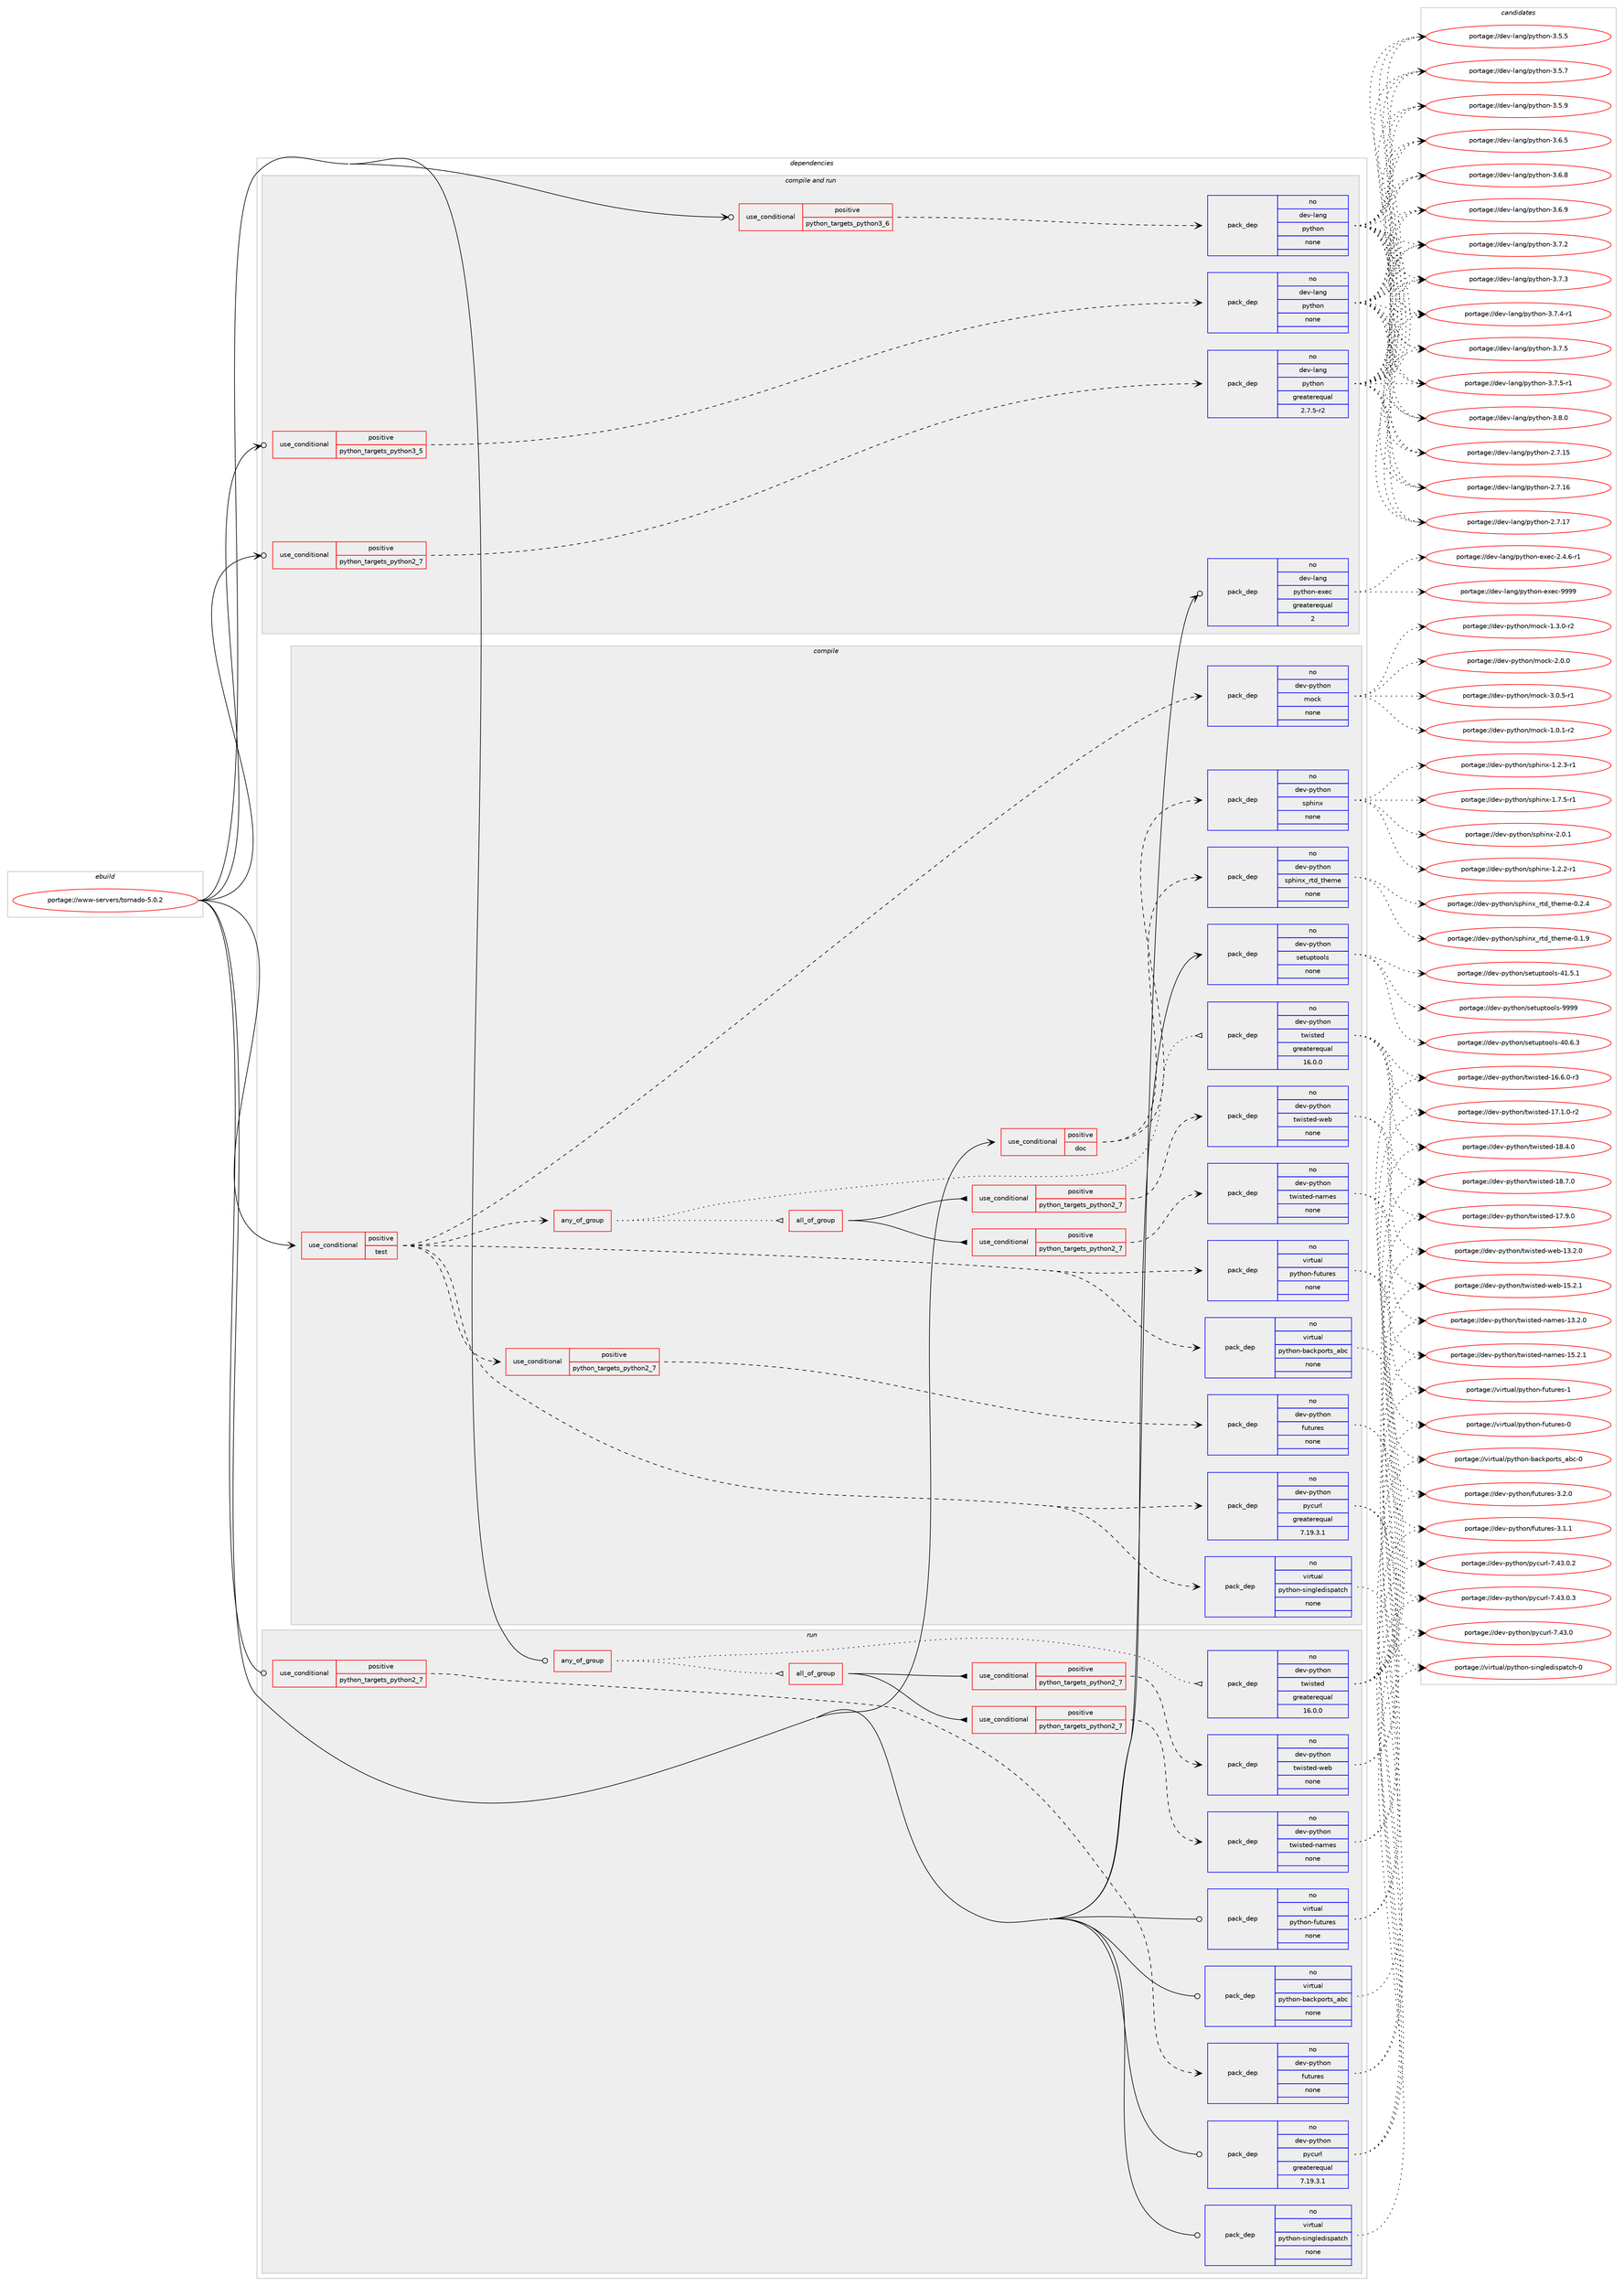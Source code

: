 digraph prolog {

# *************
# Graph options
# *************

newrank=true;
concentrate=true;
compound=true;
graph [rankdir=LR,fontname=Helvetica,fontsize=10,ranksep=1.5];#, ranksep=2.5, nodesep=0.2];
edge  [arrowhead=vee];
node  [fontname=Helvetica,fontsize=10];

# **********
# The ebuild
# **********

subgraph cluster_leftcol {
color=gray;
rank=same;
label=<<i>ebuild</i>>;
id [label="portage://www-servers/tornado-5.0.2", color=red, width=4, href="../www-servers/tornado-5.0.2.svg"];
}

# ****************
# The dependencies
# ****************

subgraph cluster_midcol {
color=gray;
label=<<i>dependencies</i>>;
subgraph cluster_compile {
fillcolor="#eeeeee";
style=filled;
label=<<i>compile</i>>;
subgraph cond107079 {
dependency444537 [label=<<TABLE BORDER="0" CELLBORDER="1" CELLSPACING="0" CELLPADDING="4"><TR><TD ROWSPAN="3" CELLPADDING="10">use_conditional</TD></TR><TR><TD>positive</TD></TR><TR><TD>doc</TD></TR></TABLE>>, shape=none, color=red];
subgraph pack329558 {
dependency444538 [label=<<TABLE BORDER="0" CELLBORDER="1" CELLSPACING="0" CELLPADDING="4" WIDTH="220"><TR><TD ROWSPAN="6" CELLPADDING="30">pack_dep</TD></TR><TR><TD WIDTH="110">no</TD></TR><TR><TD>dev-python</TD></TR><TR><TD>sphinx</TD></TR><TR><TD>none</TD></TR><TR><TD></TD></TR></TABLE>>, shape=none, color=blue];
}
dependency444537:e -> dependency444538:w [weight=20,style="dashed",arrowhead="vee"];
subgraph pack329559 {
dependency444539 [label=<<TABLE BORDER="0" CELLBORDER="1" CELLSPACING="0" CELLPADDING="4" WIDTH="220"><TR><TD ROWSPAN="6" CELLPADDING="30">pack_dep</TD></TR><TR><TD WIDTH="110">no</TD></TR><TR><TD>dev-python</TD></TR><TR><TD>sphinx_rtd_theme</TD></TR><TR><TD>none</TD></TR><TR><TD></TD></TR></TABLE>>, shape=none, color=blue];
}
dependency444537:e -> dependency444539:w [weight=20,style="dashed",arrowhead="vee"];
}
id:e -> dependency444537:w [weight=20,style="solid",arrowhead="vee"];
subgraph cond107080 {
dependency444540 [label=<<TABLE BORDER="0" CELLBORDER="1" CELLSPACING="0" CELLPADDING="4"><TR><TD ROWSPAN="3" CELLPADDING="10">use_conditional</TD></TR><TR><TD>positive</TD></TR><TR><TD>test</TD></TR></TABLE>>, shape=none, color=red];
subgraph cond107081 {
dependency444541 [label=<<TABLE BORDER="0" CELLBORDER="1" CELLSPACING="0" CELLPADDING="4"><TR><TD ROWSPAN="3" CELLPADDING="10">use_conditional</TD></TR><TR><TD>positive</TD></TR><TR><TD>python_targets_python2_7</TD></TR></TABLE>>, shape=none, color=red];
subgraph pack329560 {
dependency444542 [label=<<TABLE BORDER="0" CELLBORDER="1" CELLSPACING="0" CELLPADDING="4" WIDTH="220"><TR><TD ROWSPAN="6" CELLPADDING="30">pack_dep</TD></TR><TR><TD WIDTH="110">no</TD></TR><TR><TD>dev-python</TD></TR><TR><TD>futures</TD></TR><TR><TD>none</TD></TR><TR><TD></TD></TR></TABLE>>, shape=none, color=blue];
}
dependency444541:e -> dependency444542:w [weight=20,style="dashed",arrowhead="vee"];
}
dependency444540:e -> dependency444541:w [weight=20,style="dashed",arrowhead="vee"];
subgraph pack329561 {
dependency444543 [label=<<TABLE BORDER="0" CELLBORDER="1" CELLSPACING="0" CELLPADDING="4" WIDTH="220"><TR><TD ROWSPAN="6" CELLPADDING="30">pack_dep</TD></TR><TR><TD WIDTH="110">no</TD></TR><TR><TD>dev-python</TD></TR><TR><TD>pycurl</TD></TR><TR><TD>greaterequal</TD></TR><TR><TD>7.19.3.1</TD></TR></TABLE>>, shape=none, color=blue];
}
dependency444540:e -> dependency444543:w [weight=20,style="dashed",arrowhead="vee"];
subgraph any7617 {
dependency444544 [label=<<TABLE BORDER="0" CELLBORDER="1" CELLSPACING="0" CELLPADDING="4"><TR><TD CELLPADDING="10">any_of_group</TD></TR></TABLE>>, shape=none, color=red];subgraph pack329562 {
dependency444545 [label=<<TABLE BORDER="0" CELLBORDER="1" CELLSPACING="0" CELLPADDING="4" WIDTH="220"><TR><TD ROWSPAN="6" CELLPADDING="30">pack_dep</TD></TR><TR><TD WIDTH="110">no</TD></TR><TR><TD>dev-python</TD></TR><TR><TD>twisted</TD></TR><TR><TD>greaterequal</TD></TR><TR><TD>16.0.0</TD></TR></TABLE>>, shape=none, color=blue];
}
dependency444544:e -> dependency444545:w [weight=20,style="dotted",arrowhead="oinv"];
subgraph all286 {
dependency444546 [label=<<TABLE BORDER="0" CELLBORDER="1" CELLSPACING="0" CELLPADDING="4"><TR><TD CELLPADDING="10">all_of_group</TD></TR></TABLE>>, shape=none, color=red];subgraph cond107082 {
dependency444547 [label=<<TABLE BORDER="0" CELLBORDER="1" CELLSPACING="0" CELLPADDING="4"><TR><TD ROWSPAN="3" CELLPADDING="10">use_conditional</TD></TR><TR><TD>positive</TD></TR><TR><TD>python_targets_python2_7</TD></TR></TABLE>>, shape=none, color=red];
subgraph pack329563 {
dependency444548 [label=<<TABLE BORDER="0" CELLBORDER="1" CELLSPACING="0" CELLPADDING="4" WIDTH="220"><TR><TD ROWSPAN="6" CELLPADDING="30">pack_dep</TD></TR><TR><TD WIDTH="110">no</TD></TR><TR><TD>dev-python</TD></TR><TR><TD>twisted-names</TD></TR><TR><TD>none</TD></TR><TR><TD></TD></TR></TABLE>>, shape=none, color=blue];
}
dependency444547:e -> dependency444548:w [weight=20,style="dashed",arrowhead="vee"];
}
dependency444546:e -> dependency444547:w [weight=20,style="solid",arrowhead="inv"];
subgraph cond107083 {
dependency444549 [label=<<TABLE BORDER="0" CELLBORDER="1" CELLSPACING="0" CELLPADDING="4"><TR><TD ROWSPAN="3" CELLPADDING="10">use_conditional</TD></TR><TR><TD>positive</TD></TR><TR><TD>python_targets_python2_7</TD></TR></TABLE>>, shape=none, color=red];
subgraph pack329564 {
dependency444550 [label=<<TABLE BORDER="0" CELLBORDER="1" CELLSPACING="0" CELLPADDING="4" WIDTH="220"><TR><TD ROWSPAN="6" CELLPADDING="30">pack_dep</TD></TR><TR><TD WIDTH="110">no</TD></TR><TR><TD>dev-python</TD></TR><TR><TD>twisted-web</TD></TR><TR><TD>none</TD></TR><TR><TD></TD></TR></TABLE>>, shape=none, color=blue];
}
dependency444549:e -> dependency444550:w [weight=20,style="dashed",arrowhead="vee"];
}
dependency444546:e -> dependency444549:w [weight=20,style="solid",arrowhead="inv"];
}
dependency444544:e -> dependency444546:w [weight=20,style="dotted",arrowhead="oinv"];
}
dependency444540:e -> dependency444544:w [weight=20,style="dashed",arrowhead="vee"];
subgraph pack329565 {
dependency444551 [label=<<TABLE BORDER="0" CELLBORDER="1" CELLSPACING="0" CELLPADDING="4" WIDTH="220"><TR><TD ROWSPAN="6" CELLPADDING="30">pack_dep</TD></TR><TR><TD WIDTH="110">no</TD></TR><TR><TD>virtual</TD></TR><TR><TD>python-backports_abc</TD></TR><TR><TD>none</TD></TR><TR><TD></TD></TR></TABLE>>, shape=none, color=blue];
}
dependency444540:e -> dependency444551:w [weight=20,style="dashed",arrowhead="vee"];
subgraph pack329566 {
dependency444552 [label=<<TABLE BORDER="0" CELLBORDER="1" CELLSPACING="0" CELLPADDING="4" WIDTH="220"><TR><TD ROWSPAN="6" CELLPADDING="30">pack_dep</TD></TR><TR><TD WIDTH="110">no</TD></TR><TR><TD>virtual</TD></TR><TR><TD>python-futures</TD></TR><TR><TD>none</TD></TR><TR><TD></TD></TR></TABLE>>, shape=none, color=blue];
}
dependency444540:e -> dependency444552:w [weight=20,style="dashed",arrowhead="vee"];
subgraph pack329567 {
dependency444553 [label=<<TABLE BORDER="0" CELLBORDER="1" CELLSPACING="0" CELLPADDING="4" WIDTH="220"><TR><TD ROWSPAN="6" CELLPADDING="30">pack_dep</TD></TR><TR><TD WIDTH="110">no</TD></TR><TR><TD>virtual</TD></TR><TR><TD>python-singledispatch</TD></TR><TR><TD>none</TD></TR><TR><TD></TD></TR></TABLE>>, shape=none, color=blue];
}
dependency444540:e -> dependency444553:w [weight=20,style="dashed",arrowhead="vee"];
subgraph pack329568 {
dependency444554 [label=<<TABLE BORDER="0" CELLBORDER="1" CELLSPACING="0" CELLPADDING="4" WIDTH="220"><TR><TD ROWSPAN="6" CELLPADDING="30">pack_dep</TD></TR><TR><TD WIDTH="110">no</TD></TR><TR><TD>dev-python</TD></TR><TR><TD>mock</TD></TR><TR><TD>none</TD></TR><TR><TD></TD></TR></TABLE>>, shape=none, color=blue];
}
dependency444540:e -> dependency444554:w [weight=20,style="dashed",arrowhead="vee"];
}
id:e -> dependency444540:w [weight=20,style="solid",arrowhead="vee"];
subgraph pack329569 {
dependency444555 [label=<<TABLE BORDER="0" CELLBORDER="1" CELLSPACING="0" CELLPADDING="4" WIDTH="220"><TR><TD ROWSPAN="6" CELLPADDING="30">pack_dep</TD></TR><TR><TD WIDTH="110">no</TD></TR><TR><TD>dev-python</TD></TR><TR><TD>setuptools</TD></TR><TR><TD>none</TD></TR><TR><TD></TD></TR></TABLE>>, shape=none, color=blue];
}
id:e -> dependency444555:w [weight=20,style="solid",arrowhead="vee"];
}
subgraph cluster_compileandrun {
fillcolor="#eeeeee";
style=filled;
label=<<i>compile and run</i>>;
subgraph cond107084 {
dependency444556 [label=<<TABLE BORDER="0" CELLBORDER="1" CELLSPACING="0" CELLPADDING="4"><TR><TD ROWSPAN="3" CELLPADDING="10">use_conditional</TD></TR><TR><TD>positive</TD></TR><TR><TD>python_targets_python2_7</TD></TR></TABLE>>, shape=none, color=red];
subgraph pack329570 {
dependency444557 [label=<<TABLE BORDER="0" CELLBORDER="1" CELLSPACING="0" CELLPADDING="4" WIDTH="220"><TR><TD ROWSPAN="6" CELLPADDING="30">pack_dep</TD></TR><TR><TD WIDTH="110">no</TD></TR><TR><TD>dev-lang</TD></TR><TR><TD>python</TD></TR><TR><TD>greaterequal</TD></TR><TR><TD>2.7.5-r2</TD></TR></TABLE>>, shape=none, color=blue];
}
dependency444556:e -> dependency444557:w [weight=20,style="dashed",arrowhead="vee"];
}
id:e -> dependency444556:w [weight=20,style="solid",arrowhead="odotvee"];
subgraph cond107085 {
dependency444558 [label=<<TABLE BORDER="0" CELLBORDER="1" CELLSPACING="0" CELLPADDING="4"><TR><TD ROWSPAN="3" CELLPADDING="10">use_conditional</TD></TR><TR><TD>positive</TD></TR><TR><TD>python_targets_python3_5</TD></TR></TABLE>>, shape=none, color=red];
subgraph pack329571 {
dependency444559 [label=<<TABLE BORDER="0" CELLBORDER="1" CELLSPACING="0" CELLPADDING="4" WIDTH="220"><TR><TD ROWSPAN="6" CELLPADDING="30">pack_dep</TD></TR><TR><TD WIDTH="110">no</TD></TR><TR><TD>dev-lang</TD></TR><TR><TD>python</TD></TR><TR><TD>none</TD></TR><TR><TD></TD></TR></TABLE>>, shape=none, color=blue];
}
dependency444558:e -> dependency444559:w [weight=20,style="dashed",arrowhead="vee"];
}
id:e -> dependency444558:w [weight=20,style="solid",arrowhead="odotvee"];
subgraph cond107086 {
dependency444560 [label=<<TABLE BORDER="0" CELLBORDER="1" CELLSPACING="0" CELLPADDING="4"><TR><TD ROWSPAN="3" CELLPADDING="10">use_conditional</TD></TR><TR><TD>positive</TD></TR><TR><TD>python_targets_python3_6</TD></TR></TABLE>>, shape=none, color=red];
subgraph pack329572 {
dependency444561 [label=<<TABLE BORDER="0" CELLBORDER="1" CELLSPACING="0" CELLPADDING="4" WIDTH="220"><TR><TD ROWSPAN="6" CELLPADDING="30">pack_dep</TD></TR><TR><TD WIDTH="110">no</TD></TR><TR><TD>dev-lang</TD></TR><TR><TD>python</TD></TR><TR><TD>none</TD></TR><TR><TD></TD></TR></TABLE>>, shape=none, color=blue];
}
dependency444560:e -> dependency444561:w [weight=20,style="dashed",arrowhead="vee"];
}
id:e -> dependency444560:w [weight=20,style="solid",arrowhead="odotvee"];
subgraph pack329573 {
dependency444562 [label=<<TABLE BORDER="0" CELLBORDER="1" CELLSPACING="0" CELLPADDING="4" WIDTH="220"><TR><TD ROWSPAN="6" CELLPADDING="30">pack_dep</TD></TR><TR><TD WIDTH="110">no</TD></TR><TR><TD>dev-lang</TD></TR><TR><TD>python-exec</TD></TR><TR><TD>greaterequal</TD></TR><TR><TD>2</TD></TR></TABLE>>, shape=none, color=blue];
}
id:e -> dependency444562:w [weight=20,style="solid",arrowhead="odotvee"];
}
subgraph cluster_run {
fillcolor="#eeeeee";
style=filled;
label=<<i>run</i>>;
subgraph any7618 {
dependency444563 [label=<<TABLE BORDER="0" CELLBORDER="1" CELLSPACING="0" CELLPADDING="4"><TR><TD CELLPADDING="10">any_of_group</TD></TR></TABLE>>, shape=none, color=red];subgraph pack329574 {
dependency444564 [label=<<TABLE BORDER="0" CELLBORDER="1" CELLSPACING="0" CELLPADDING="4" WIDTH="220"><TR><TD ROWSPAN="6" CELLPADDING="30">pack_dep</TD></TR><TR><TD WIDTH="110">no</TD></TR><TR><TD>dev-python</TD></TR><TR><TD>twisted</TD></TR><TR><TD>greaterequal</TD></TR><TR><TD>16.0.0</TD></TR></TABLE>>, shape=none, color=blue];
}
dependency444563:e -> dependency444564:w [weight=20,style="dotted",arrowhead="oinv"];
subgraph all287 {
dependency444565 [label=<<TABLE BORDER="0" CELLBORDER="1" CELLSPACING="0" CELLPADDING="4"><TR><TD CELLPADDING="10">all_of_group</TD></TR></TABLE>>, shape=none, color=red];subgraph cond107087 {
dependency444566 [label=<<TABLE BORDER="0" CELLBORDER="1" CELLSPACING="0" CELLPADDING="4"><TR><TD ROWSPAN="3" CELLPADDING="10">use_conditional</TD></TR><TR><TD>positive</TD></TR><TR><TD>python_targets_python2_7</TD></TR></TABLE>>, shape=none, color=red];
subgraph pack329575 {
dependency444567 [label=<<TABLE BORDER="0" CELLBORDER="1" CELLSPACING="0" CELLPADDING="4" WIDTH="220"><TR><TD ROWSPAN="6" CELLPADDING="30">pack_dep</TD></TR><TR><TD WIDTH="110">no</TD></TR><TR><TD>dev-python</TD></TR><TR><TD>twisted-names</TD></TR><TR><TD>none</TD></TR><TR><TD></TD></TR></TABLE>>, shape=none, color=blue];
}
dependency444566:e -> dependency444567:w [weight=20,style="dashed",arrowhead="vee"];
}
dependency444565:e -> dependency444566:w [weight=20,style="solid",arrowhead="inv"];
subgraph cond107088 {
dependency444568 [label=<<TABLE BORDER="0" CELLBORDER="1" CELLSPACING="0" CELLPADDING="4"><TR><TD ROWSPAN="3" CELLPADDING="10">use_conditional</TD></TR><TR><TD>positive</TD></TR><TR><TD>python_targets_python2_7</TD></TR></TABLE>>, shape=none, color=red];
subgraph pack329576 {
dependency444569 [label=<<TABLE BORDER="0" CELLBORDER="1" CELLSPACING="0" CELLPADDING="4" WIDTH="220"><TR><TD ROWSPAN="6" CELLPADDING="30">pack_dep</TD></TR><TR><TD WIDTH="110">no</TD></TR><TR><TD>dev-python</TD></TR><TR><TD>twisted-web</TD></TR><TR><TD>none</TD></TR><TR><TD></TD></TR></TABLE>>, shape=none, color=blue];
}
dependency444568:e -> dependency444569:w [weight=20,style="dashed",arrowhead="vee"];
}
dependency444565:e -> dependency444568:w [weight=20,style="solid",arrowhead="inv"];
}
dependency444563:e -> dependency444565:w [weight=20,style="dotted",arrowhead="oinv"];
}
id:e -> dependency444563:w [weight=20,style="solid",arrowhead="odot"];
subgraph cond107089 {
dependency444570 [label=<<TABLE BORDER="0" CELLBORDER="1" CELLSPACING="0" CELLPADDING="4"><TR><TD ROWSPAN="3" CELLPADDING="10">use_conditional</TD></TR><TR><TD>positive</TD></TR><TR><TD>python_targets_python2_7</TD></TR></TABLE>>, shape=none, color=red];
subgraph pack329577 {
dependency444571 [label=<<TABLE BORDER="0" CELLBORDER="1" CELLSPACING="0" CELLPADDING="4" WIDTH="220"><TR><TD ROWSPAN="6" CELLPADDING="30">pack_dep</TD></TR><TR><TD WIDTH="110">no</TD></TR><TR><TD>dev-python</TD></TR><TR><TD>futures</TD></TR><TR><TD>none</TD></TR><TR><TD></TD></TR></TABLE>>, shape=none, color=blue];
}
dependency444570:e -> dependency444571:w [weight=20,style="dashed",arrowhead="vee"];
}
id:e -> dependency444570:w [weight=20,style="solid",arrowhead="odot"];
subgraph pack329578 {
dependency444572 [label=<<TABLE BORDER="0" CELLBORDER="1" CELLSPACING="0" CELLPADDING="4" WIDTH="220"><TR><TD ROWSPAN="6" CELLPADDING="30">pack_dep</TD></TR><TR><TD WIDTH="110">no</TD></TR><TR><TD>dev-python</TD></TR><TR><TD>pycurl</TD></TR><TR><TD>greaterequal</TD></TR><TR><TD>7.19.3.1</TD></TR></TABLE>>, shape=none, color=blue];
}
id:e -> dependency444572:w [weight=20,style="solid",arrowhead="odot"];
subgraph pack329579 {
dependency444573 [label=<<TABLE BORDER="0" CELLBORDER="1" CELLSPACING="0" CELLPADDING="4" WIDTH="220"><TR><TD ROWSPAN="6" CELLPADDING="30">pack_dep</TD></TR><TR><TD WIDTH="110">no</TD></TR><TR><TD>virtual</TD></TR><TR><TD>python-backports_abc</TD></TR><TR><TD>none</TD></TR><TR><TD></TD></TR></TABLE>>, shape=none, color=blue];
}
id:e -> dependency444573:w [weight=20,style="solid",arrowhead="odot"];
subgraph pack329580 {
dependency444574 [label=<<TABLE BORDER="0" CELLBORDER="1" CELLSPACING="0" CELLPADDING="4" WIDTH="220"><TR><TD ROWSPAN="6" CELLPADDING="30">pack_dep</TD></TR><TR><TD WIDTH="110">no</TD></TR><TR><TD>virtual</TD></TR><TR><TD>python-futures</TD></TR><TR><TD>none</TD></TR><TR><TD></TD></TR></TABLE>>, shape=none, color=blue];
}
id:e -> dependency444574:w [weight=20,style="solid",arrowhead="odot"];
subgraph pack329581 {
dependency444575 [label=<<TABLE BORDER="0" CELLBORDER="1" CELLSPACING="0" CELLPADDING="4" WIDTH="220"><TR><TD ROWSPAN="6" CELLPADDING="30">pack_dep</TD></TR><TR><TD WIDTH="110">no</TD></TR><TR><TD>virtual</TD></TR><TR><TD>python-singledispatch</TD></TR><TR><TD>none</TD></TR><TR><TD></TD></TR></TABLE>>, shape=none, color=blue];
}
id:e -> dependency444575:w [weight=20,style="solid",arrowhead="odot"];
}
}

# **************
# The candidates
# **************

subgraph cluster_choices {
rank=same;
color=gray;
label=<<i>candidates</i>>;

subgraph choice329558 {
color=black;
nodesep=1;
choiceportage10010111845112121116104111110471151121041051101204549465046504511449 [label="portage://dev-python/sphinx-1.2.2-r1", color=red, width=4,href="../dev-python/sphinx-1.2.2-r1.svg"];
choiceportage10010111845112121116104111110471151121041051101204549465046514511449 [label="portage://dev-python/sphinx-1.2.3-r1", color=red, width=4,href="../dev-python/sphinx-1.2.3-r1.svg"];
choiceportage10010111845112121116104111110471151121041051101204549465546534511449 [label="portage://dev-python/sphinx-1.7.5-r1", color=red, width=4,href="../dev-python/sphinx-1.7.5-r1.svg"];
choiceportage1001011184511212111610411111047115112104105110120455046484649 [label="portage://dev-python/sphinx-2.0.1", color=red, width=4,href="../dev-python/sphinx-2.0.1.svg"];
dependency444538:e -> choiceportage10010111845112121116104111110471151121041051101204549465046504511449:w [style=dotted,weight="100"];
dependency444538:e -> choiceportage10010111845112121116104111110471151121041051101204549465046514511449:w [style=dotted,weight="100"];
dependency444538:e -> choiceportage10010111845112121116104111110471151121041051101204549465546534511449:w [style=dotted,weight="100"];
dependency444538:e -> choiceportage1001011184511212111610411111047115112104105110120455046484649:w [style=dotted,weight="100"];
}
subgraph choice329559 {
color=black;
nodesep=1;
choiceportage10010111845112121116104111110471151121041051101209511411610095116104101109101454846494657 [label="portage://dev-python/sphinx_rtd_theme-0.1.9", color=red, width=4,href="../dev-python/sphinx_rtd_theme-0.1.9.svg"];
choiceportage10010111845112121116104111110471151121041051101209511411610095116104101109101454846504652 [label="portage://dev-python/sphinx_rtd_theme-0.2.4", color=red, width=4,href="../dev-python/sphinx_rtd_theme-0.2.4.svg"];
dependency444539:e -> choiceportage10010111845112121116104111110471151121041051101209511411610095116104101109101454846494657:w [style=dotted,weight="100"];
dependency444539:e -> choiceportage10010111845112121116104111110471151121041051101209511411610095116104101109101454846504652:w [style=dotted,weight="100"];
}
subgraph choice329560 {
color=black;
nodesep=1;
choiceportage1001011184511212111610411111047102117116117114101115455146494649 [label="portage://dev-python/futures-3.1.1", color=red, width=4,href="../dev-python/futures-3.1.1.svg"];
choiceportage1001011184511212111610411111047102117116117114101115455146504648 [label="portage://dev-python/futures-3.2.0", color=red, width=4,href="../dev-python/futures-3.2.0.svg"];
dependency444542:e -> choiceportage1001011184511212111610411111047102117116117114101115455146494649:w [style=dotted,weight="100"];
dependency444542:e -> choiceportage1001011184511212111610411111047102117116117114101115455146504648:w [style=dotted,weight="100"];
}
subgraph choice329561 {
color=black;
nodesep=1;
choiceportage10010111845112121116104111110471121219911711410845554652514648 [label="portage://dev-python/pycurl-7.43.0", color=red, width=4,href="../dev-python/pycurl-7.43.0.svg"];
choiceportage100101118451121211161041111104711212199117114108455546525146484650 [label="portage://dev-python/pycurl-7.43.0.2", color=red, width=4,href="../dev-python/pycurl-7.43.0.2.svg"];
choiceportage100101118451121211161041111104711212199117114108455546525146484651 [label="portage://dev-python/pycurl-7.43.0.3", color=red, width=4,href="../dev-python/pycurl-7.43.0.3.svg"];
dependency444543:e -> choiceportage10010111845112121116104111110471121219911711410845554652514648:w [style=dotted,weight="100"];
dependency444543:e -> choiceportage100101118451121211161041111104711212199117114108455546525146484650:w [style=dotted,weight="100"];
dependency444543:e -> choiceportage100101118451121211161041111104711212199117114108455546525146484651:w [style=dotted,weight="100"];
}
subgraph choice329562 {
color=black;
nodesep=1;
choiceportage1001011184511212111610411111047116119105115116101100454954465446484511451 [label="portage://dev-python/twisted-16.6.0-r3", color=red, width=4,href="../dev-python/twisted-16.6.0-r3.svg"];
choiceportage1001011184511212111610411111047116119105115116101100454955464946484511450 [label="portage://dev-python/twisted-17.1.0-r2", color=red, width=4,href="../dev-python/twisted-17.1.0-r2.svg"];
choiceportage100101118451121211161041111104711611910511511610110045495546574648 [label="portage://dev-python/twisted-17.9.0", color=red, width=4,href="../dev-python/twisted-17.9.0.svg"];
choiceportage100101118451121211161041111104711611910511511610110045495646524648 [label="portage://dev-python/twisted-18.4.0", color=red, width=4,href="../dev-python/twisted-18.4.0.svg"];
choiceportage100101118451121211161041111104711611910511511610110045495646554648 [label="portage://dev-python/twisted-18.7.0", color=red, width=4,href="../dev-python/twisted-18.7.0.svg"];
dependency444545:e -> choiceportage1001011184511212111610411111047116119105115116101100454954465446484511451:w [style=dotted,weight="100"];
dependency444545:e -> choiceportage1001011184511212111610411111047116119105115116101100454955464946484511450:w [style=dotted,weight="100"];
dependency444545:e -> choiceportage100101118451121211161041111104711611910511511610110045495546574648:w [style=dotted,weight="100"];
dependency444545:e -> choiceportage100101118451121211161041111104711611910511511610110045495646524648:w [style=dotted,weight="100"];
dependency444545:e -> choiceportage100101118451121211161041111104711611910511511610110045495646554648:w [style=dotted,weight="100"];
}
subgraph choice329563 {
color=black;
nodesep=1;
choiceportage1001011184511212111610411111047116119105115116101100451109710910111545495146504648 [label="portage://dev-python/twisted-names-13.2.0", color=red, width=4,href="../dev-python/twisted-names-13.2.0.svg"];
choiceportage1001011184511212111610411111047116119105115116101100451109710910111545495346504649 [label="portage://dev-python/twisted-names-15.2.1", color=red, width=4,href="../dev-python/twisted-names-15.2.1.svg"];
dependency444548:e -> choiceportage1001011184511212111610411111047116119105115116101100451109710910111545495146504648:w [style=dotted,weight="100"];
dependency444548:e -> choiceportage1001011184511212111610411111047116119105115116101100451109710910111545495346504649:w [style=dotted,weight="100"];
}
subgraph choice329564 {
color=black;
nodesep=1;
choiceportage1001011184511212111610411111047116119105115116101100451191019845495146504648 [label="portage://dev-python/twisted-web-13.2.0", color=red, width=4,href="../dev-python/twisted-web-13.2.0.svg"];
choiceportage1001011184511212111610411111047116119105115116101100451191019845495346504649 [label="portage://dev-python/twisted-web-15.2.1", color=red, width=4,href="../dev-python/twisted-web-15.2.1.svg"];
dependency444550:e -> choiceportage1001011184511212111610411111047116119105115116101100451191019845495146504648:w [style=dotted,weight="100"];
dependency444550:e -> choiceportage1001011184511212111610411111047116119105115116101100451191019845495346504649:w [style=dotted,weight="100"];
}
subgraph choice329565 {
color=black;
nodesep=1;
choiceportage118105114116117971084711212111610411111045989799107112111114116115959798994548 [label="portage://virtual/python-backports_abc-0", color=red, width=4,href="../virtual/python-backports_abc-0.svg"];
dependency444551:e -> choiceportage118105114116117971084711212111610411111045989799107112111114116115959798994548:w [style=dotted,weight="100"];
}
subgraph choice329566 {
color=black;
nodesep=1;
choiceportage1181051141161179710847112121116104111110451021171161171141011154548 [label="portage://virtual/python-futures-0", color=red, width=4,href="../virtual/python-futures-0.svg"];
choiceportage1181051141161179710847112121116104111110451021171161171141011154549 [label="portage://virtual/python-futures-1", color=red, width=4,href="../virtual/python-futures-1.svg"];
dependency444552:e -> choiceportage1181051141161179710847112121116104111110451021171161171141011154548:w [style=dotted,weight="100"];
dependency444552:e -> choiceportage1181051141161179710847112121116104111110451021171161171141011154549:w [style=dotted,weight="100"];
}
subgraph choice329567 {
color=black;
nodesep=1;
choiceportage11810511411611797108471121211161041111104511510511010310810110010511511297116991044548 [label="portage://virtual/python-singledispatch-0", color=red, width=4,href="../virtual/python-singledispatch-0.svg"];
dependency444553:e -> choiceportage11810511411611797108471121211161041111104511510511010310810110010511511297116991044548:w [style=dotted,weight="100"];
}
subgraph choice329568 {
color=black;
nodesep=1;
choiceportage1001011184511212111610411111047109111991074549464846494511450 [label="portage://dev-python/mock-1.0.1-r2", color=red, width=4,href="../dev-python/mock-1.0.1-r2.svg"];
choiceportage1001011184511212111610411111047109111991074549465146484511450 [label="portage://dev-python/mock-1.3.0-r2", color=red, width=4,href="../dev-python/mock-1.3.0-r2.svg"];
choiceportage100101118451121211161041111104710911199107455046484648 [label="portage://dev-python/mock-2.0.0", color=red, width=4,href="../dev-python/mock-2.0.0.svg"];
choiceportage1001011184511212111610411111047109111991074551464846534511449 [label="portage://dev-python/mock-3.0.5-r1", color=red, width=4,href="../dev-python/mock-3.0.5-r1.svg"];
dependency444554:e -> choiceportage1001011184511212111610411111047109111991074549464846494511450:w [style=dotted,weight="100"];
dependency444554:e -> choiceportage1001011184511212111610411111047109111991074549465146484511450:w [style=dotted,weight="100"];
dependency444554:e -> choiceportage100101118451121211161041111104710911199107455046484648:w [style=dotted,weight="100"];
dependency444554:e -> choiceportage1001011184511212111610411111047109111991074551464846534511449:w [style=dotted,weight="100"];
}
subgraph choice329569 {
color=black;
nodesep=1;
choiceportage100101118451121211161041111104711510111611711211611111110811545524846544651 [label="portage://dev-python/setuptools-40.6.3", color=red, width=4,href="../dev-python/setuptools-40.6.3.svg"];
choiceportage100101118451121211161041111104711510111611711211611111110811545524946534649 [label="portage://dev-python/setuptools-41.5.1", color=red, width=4,href="../dev-python/setuptools-41.5.1.svg"];
choiceportage10010111845112121116104111110471151011161171121161111111081154557575757 [label="portage://dev-python/setuptools-9999", color=red, width=4,href="../dev-python/setuptools-9999.svg"];
dependency444555:e -> choiceportage100101118451121211161041111104711510111611711211611111110811545524846544651:w [style=dotted,weight="100"];
dependency444555:e -> choiceportage100101118451121211161041111104711510111611711211611111110811545524946534649:w [style=dotted,weight="100"];
dependency444555:e -> choiceportage10010111845112121116104111110471151011161171121161111111081154557575757:w [style=dotted,weight="100"];
}
subgraph choice329570 {
color=black;
nodesep=1;
choiceportage10010111845108971101034711212111610411111045504655464953 [label="portage://dev-lang/python-2.7.15", color=red, width=4,href="../dev-lang/python-2.7.15.svg"];
choiceportage10010111845108971101034711212111610411111045504655464954 [label="portage://dev-lang/python-2.7.16", color=red, width=4,href="../dev-lang/python-2.7.16.svg"];
choiceportage10010111845108971101034711212111610411111045504655464955 [label="portage://dev-lang/python-2.7.17", color=red, width=4,href="../dev-lang/python-2.7.17.svg"];
choiceportage100101118451089711010347112121116104111110455146534653 [label="portage://dev-lang/python-3.5.5", color=red, width=4,href="../dev-lang/python-3.5.5.svg"];
choiceportage100101118451089711010347112121116104111110455146534655 [label="portage://dev-lang/python-3.5.7", color=red, width=4,href="../dev-lang/python-3.5.7.svg"];
choiceportage100101118451089711010347112121116104111110455146534657 [label="portage://dev-lang/python-3.5.9", color=red, width=4,href="../dev-lang/python-3.5.9.svg"];
choiceportage100101118451089711010347112121116104111110455146544653 [label="portage://dev-lang/python-3.6.5", color=red, width=4,href="../dev-lang/python-3.6.5.svg"];
choiceportage100101118451089711010347112121116104111110455146544656 [label="portage://dev-lang/python-3.6.8", color=red, width=4,href="../dev-lang/python-3.6.8.svg"];
choiceportage100101118451089711010347112121116104111110455146544657 [label="portage://dev-lang/python-3.6.9", color=red, width=4,href="../dev-lang/python-3.6.9.svg"];
choiceportage100101118451089711010347112121116104111110455146554650 [label="portage://dev-lang/python-3.7.2", color=red, width=4,href="../dev-lang/python-3.7.2.svg"];
choiceportage100101118451089711010347112121116104111110455146554651 [label="portage://dev-lang/python-3.7.3", color=red, width=4,href="../dev-lang/python-3.7.3.svg"];
choiceportage1001011184510897110103471121211161041111104551465546524511449 [label="portage://dev-lang/python-3.7.4-r1", color=red, width=4,href="../dev-lang/python-3.7.4-r1.svg"];
choiceportage100101118451089711010347112121116104111110455146554653 [label="portage://dev-lang/python-3.7.5", color=red, width=4,href="../dev-lang/python-3.7.5.svg"];
choiceportage1001011184510897110103471121211161041111104551465546534511449 [label="portage://dev-lang/python-3.7.5-r1", color=red, width=4,href="../dev-lang/python-3.7.5-r1.svg"];
choiceportage100101118451089711010347112121116104111110455146564648 [label="portage://dev-lang/python-3.8.0", color=red, width=4,href="../dev-lang/python-3.8.0.svg"];
dependency444557:e -> choiceportage10010111845108971101034711212111610411111045504655464953:w [style=dotted,weight="100"];
dependency444557:e -> choiceportage10010111845108971101034711212111610411111045504655464954:w [style=dotted,weight="100"];
dependency444557:e -> choiceportage10010111845108971101034711212111610411111045504655464955:w [style=dotted,weight="100"];
dependency444557:e -> choiceportage100101118451089711010347112121116104111110455146534653:w [style=dotted,weight="100"];
dependency444557:e -> choiceportage100101118451089711010347112121116104111110455146534655:w [style=dotted,weight="100"];
dependency444557:e -> choiceportage100101118451089711010347112121116104111110455146534657:w [style=dotted,weight="100"];
dependency444557:e -> choiceportage100101118451089711010347112121116104111110455146544653:w [style=dotted,weight="100"];
dependency444557:e -> choiceportage100101118451089711010347112121116104111110455146544656:w [style=dotted,weight="100"];
dependency444557:e -> choiceportage100101118451089711010347112121116104111110455146544657:w [style=dotted,weight="100"];
dependency444557:e -> choiceportage100101118451089711010347112121116104111110455146554650:w [style=dotted,weight="100"];
dependency444557:e -> choiceportage100101118451089711010347112121116104111110455146554651:w [style=dotted,weight="100"];
dependency444557:e -> choiceportage1001011184510897110103471121211161041111104551465546524511449:w [style=dotted,weight="100"];
dependency444557:e -> choiceportage100101118451089711010347112121116104111110455146554653:w [style=dotted,weight="100"];
dependency444557:e -> choiceportage1001011184510897110103471121211161041111104551465546534511449:w [style=dotted,weight="100"];
dependency444557:e -> choiceportage100101118451089711010347112121116104111110455146564648:w [style=dotted,weight="100"];
}
subgraph choice329571 {
color=black;
nodesep=1;
choiceportage10010111845108971101034711212111610411111045504655464953 [label="portage://dev-lang/python-2.7.15", color=red, width=4,href="../dev-lang/python-2.7.15.svg"];
choiceportage10010111845108971101034711212111610411111045504655464954 [label="portage://dev-lang/python-2.7.16", color=red, width=4,href="../dev-lang/python-2.7.16.svg"];
choiceportage10010111845108971101034711212111610411111045504655464955 [label="portage://dev-lang/python-2.7.17", color=red, width=4,href="../dev-lang/python-2.7.17.svg"];
choiceportage100101118451089711010347112121116104111110455146534653 [label="portage://dev-lang/python-3.5.5", color=red, width=4,href="../dev-lang/python-3.5.5.svg"];
choiceportage100101118451089711010347112121116104111110455146534655 [label="portage://dev-lang/python-3.5.7", color=red, width=4,href="../dev-lang/python-3.5.7.svg"];
choiceportage100101118451089711010347112121116104111110455146534657 [label="portage://dev-lang/python-3.5.9", color=red, width=4,href="../dev-lang/python-3.5.9.svg"];
choiceportage100101118451089711010347112121116104111110455146544653 [label="portage://dev-lang/python-3.6.5", color=red, width=4,href="../dev-lang/python-3.6.5.svg"];
choiceportage100101118451089711010347112121116104111110455146544656 [label="portage://dev-lang/python-3.6.8", color=red, width=4,href="../dev-lang/python-3.6.8.svg"];
choiceportage100101118451089711010347112121116104111110455146544657 [label="portage://dev-lang/python-3.6.9", color=red, width=4,href="../dev-lang/python-3.6.9.svg"];
choiceportage100101118451089711010347112121116104111110455146554650 [label="portage://dev-lang/python-3.7.2", color=red, width=4,href="../dev-lang/python-3.7.2.svg"];
choiceportage100101118451089711010347112121116104111110455146554651 [label="portage://dev-lang/python-3.7.3", color=red, width=4,href="../dev-lang/python-3.7.3.svg"];
choiceportage1001011184510897110103471121211161041111104551465546524511449 [label="portage://dev-lang/python-3.7.4-r1", color=red, width=4,href="../dev-lang/python-3.7.4-r1.svg"];
choiceportage100101118451089711010347112121116104111110455146554653 [label="portage://dev-lang/python-3.7.5", color=red, width=4,href="../dev-lang/python-3.7.5.svg"];
choiceportage1001011184510897110103471121211161041111104551465546534511449 [label="portage://dev-lang/python-3.7.5-r1", color=red, width=4,href="../dev-lang/python-3.7.5-r1.svg"];
choiceportage100101118451089711010347112121116104111110455146564648 [label="portage://dev-lang/python-3.8.0", color=red, width=4,href="../dev-lang/python-3.8.0.svg"];
dependency444559:e -> choiceportage10010111845108971101034711212111610411111045504655464953:w [style=dotted,weight="100"];
dependency444559:e -> choiceportage10010111845108971101034711212111610411111045504655464954:w [style=dotted,weight="100"];
dependency444559:e -> choiceportage10010111845108971101034711212111610411111045504655464955:w [style=dotted,weight="100"];
dependency444559:e -> choiceportage100101118451089711010347112121116104111110455146534653:w [style=dotted,weight="100"];
dependency444559:e -> choiceportage100101118451089711010347112121116104111110455146534655:w [style=dotted,weight="100"];
dependency444559:e -> choiceportage100101118451089711010347112121116104111110455146534657:w [style=dotted,weight="100"];
dependency444559:e -> choiceportage100101118451089711010347112121116104111110455146544653:w [style=dotted,weight="100"];
dependency444559:e -> choiceportage100101118451089711010347112121116104111110455146544656:w [style=dotted,weight="100"];
dependency444559:e -> choiceportage100101118451089711010347112121116104111110455146544657:w [style=dotted,weight="100"];
dependency444559:e -> choiceportage100101118451089711010347112121116104111110455146554650:w [style=dotted,weight="100"];
dependency444559:e -> choiceportage100101118451089711010347112121116104111110455146554651:w [style=dotted,weight="100"];
dependency444559:e -> choiceportage1001011184510897110103471121211161041111104551465546524511449:w [style=dotted,weight="100"];
dependency444559:e -> choiceportage100101118451089711010347112121116104111110455146554653:w [style=dotted,weight="100"];
dependency444559:e -> choiceportage1001011184510897110103471121211161041111104551465546534511449:w [style=dotted,weight="100"];
dependency444559:e -> choiceportage100101118451089711010347112121116104111110455146564648:w [style=dotted,weight="100"];
}
subgraph choice329572 {
color=black;
nodesep=1;
choiceportage10010111845108971101034711212111610411111045504655464953 [label="portage://dev-lang/python-2.7.15", color=red, width=4,href="../dev-lang/python-2.7.15.svg"];
choiceportage10010111845108971101034711212111610411111045504655464954 [label="portage://dev-lang/python-2.7.16", color=red, width=4,href="../dev-lang/python-2.7.16.svg"];
choiceportage10010111845108971101034711212111610411111045504655464955 [label="portage://dev-lang/python-2.7.17", color=red, width=4,href="../dev-lang/python-2.7.17.svg"];
choiceportage100101118451089711010347112121116104111110455146534653 [label="portage://dev-lang/python-3.5.5", color=red, width=4,href="../dev-lang/python-3.5.5.svg"];
choiceportage100101118451089711010347112121116104111110455146534655 [label="portage://dev-lang/python-3.5.7", color=red, width=4,href="../dev-lang/python-3.5.7.svg"];
choiceportage100101118451089711010347112121116104111110455146534657 [label="portage://dev-lang/python-3.5.9", color=red, width=4,href="../dev-lang/python-3.5.9.svg"];
choiceportage100101118451089711010347112121116104111110455146544653 [label="portage://dev-lang/python-3.6.5", color=red, width=4,href="../dev-lang/python-3.6.5.svg"];
choiceportage100101118451089711010347112121116104111110455146544656 [label="portage://dev-lang/python-3.6.8", color=red, width=4,href="../dev-lang/python-3.6.8.svg"];
choiceportage100101118451089711010347112121116104111110455146544657 [label="portage://dev-lang/python-3.6.9", color=red, width=4,href="../dev-lang/python-3.6.9.svg"];
choiceportage100101118451089711010347112121116104111110455146554650 [label="portage://dev-lang/python-3.7.2", color=red, width=4,href="../dev-lang/python-3.7.2.svg"];
choiceportage100101118451089711010347112121116104111110455146554651 [label="portage://dev-lang/python-3.7.3", color=red, width=4,href="../dev-lang/python-3.7.3.svg"];
choiceportage1001011184510897110103471121211161041111104551465546524511449 [label="portage://dev-lang/python-3.7.4-r1", color=red, width=4,href="../dev-lang/python-3.7.4-r1.svg"];
choiceportage100101118451089711010347112121116104111110455146554653 [label="portage://dev-lang/python-3.7.5", color=red, width=4,href="../dev-lang/python-3.7.5.svg"];
choiceportage1001011184510897110103471121211161041111104551465546534511449 [label="portage://dev-lang/python-3.7.5-r1", color=red, width=4,href="../dev-lang/python-3.7.5-r1.svg"];
choiceportage100101118451089711010347112121116104111110455146564648 [label="portage://dev-lang/python-3.8.0", color=red, width=4,href="../dev-lang/python-3.8.0.svg"];
dependency444561:e -> choiceportage10010111845108971101034711212111610411111045504655464953:w [style=dotted,weight="100"];
dependency444561:e -> choiceportage10010111845108971101034711212111610411111045504655464954:w [style=dotted,weight="100"];
dependency444561:e -> choiceportage10010111845108971101034711212111610411111045504655464955:w [style=dotted,weight="100"];
dependency444561:e -> choiceportage100101118451089711010347112121116104111110455146534653:w [style=dotted,weight="100"];
dependency444561:e -> choiceportage100101118451089711010347112121116104111110455146534655:w [style=dotted,weight="100"];
dependency444561:e -> choiceportage100101118451089711010347112121116104111110455146534657:w [style=dotted,weight="100"];
dependency444561:e -> choiceportage100101118451089711010347112121116104111110455146544653:w [style=dotted,weight="100"];
dependency444561:e -> choiceportage100101118451089711010347112121116104111110455146544656:w [style=dotted,weight="100"];
dependency444561:e -> choiceportage100101118451089711010347112121116104111110455146544657:w [style=dotted,weight="100"];
dependency444561:e -> choiceportage100101118451089711010347112121116104111110455146554650:w [style=dotted,weight="100"];
dependency444561:e -> choiceportage100101118451089711010347112121116104111110455146554651:w [style=dotted,weight="100"];
dependency444561:e -> choiceportage1001011184510897110103471121211161041111104551465546524511449:w [style=dotted,weight="100"];
dependency444561:e -> choiceportage100101118451089711010347112121116104111110455146554653:w [style=dotted,weight="100"];
dependency444561:e -> choiceportage1001011184510897110103471121211161041111104551465546534511449:w [style=dotted,weight="100"];
dependency444561:e -> choiceportage100101118451089711010347112121116104111110455146564648:w [style=dotted,weight="100"];
}
subgraph choice329573 {
color=black;
nodesep=1;
choiceportage10010111845108971101034711212111610411111045101120101994550465246544511449 [label="portage://dev-lang/python-exec-2.4.6-r1", color=red, width=4,href="../dev-lang/python-exec-2.4.6-r1.svg"];
choiceportage10010111845108971101034711212111610411111045101120101994557575757 [label="portage://dev-lang/python-exec-9999", color=red, width=4,href="../dev-lang/python-exec-9999.svg"];
dependency444562:e -> choiceportage10010111845108971101034711212111610411111045101120101994550465246544511449:w [style=dotted,weight="100"];
dependency444562:e -> choiceportage10010111845108971101034711212111610411111045101120101994557575757:w [style=dotted,weight="100"];
}
subgraph choice329574 {
color=black;
nodesep=1;
choiceportage1001011184511212111610411111047116119105115116101100454954465446484511451 [label="portage://dev-python/twisted-16.6.0-r3", color=red, width=4,href="../dev-python/twisted-16.6.0-r3.svg"];
choiceportage1001011184511212111610411111047116119105115116101100454955464946484511450 [label="portage://dev-python/twisted-17.1.0-r2", color=red, width=4,href="../dev-python/twisted-17.1.0-r2.svg"];
choiceportage100101118451121211161041111104711611910511511610110045495546574648 [label="portage://dev-python/twisted-17.9.0", color=red, width=4,href="../dev-python/twisted-17.9.0.svg"];
choiceportage100101118451121211161041111104711611910511511610110045495646524648 [label="portage://dev-python/twisted-18.4.0", color=red, width=4,href="../dev-python/twisted-18.4.0.svg"];
choiceportage100101118451121211161041111104711611910511511610110045495646554648 [label="portage://dev-python/twisted-18.7.0", color=red, width=4,href="../dev-python/twisted-18.7.0.svg"];
dependency444564:e -> choiceportage1001011184511212111610411111047116119105115116101100454954465446484511451:w [style=dotted,weight="100"];
dependency444564:e -> choiceportage1001011184511212111610411111047116119105115116101100454955464946484511450:w [style=dotted,weight="100"];
dependency444564:e -> choiceportage100101118451121211161041111104711611910511511610110045495546574648:w [style=dotted,weight="100"];
dependency444564:e -> choiceportage100101118451121211161041111104711611910511511610110045495646524648:w [style=dotted,weight="100"];
dependency444564:e -> choiceportage100101118451121211161041111104711611910511511610110045495646554648:w [style=dotted,weight="100"];
}
subgraph choice329575 {
color=black;
nodesep=1;
choiceportage1001011184511212111610411111047116119105115116101100451109710910111545495146504648 [label="portage://dev-python/twisted-names-13.2.0", color=red, width=4,href="../dev-python/twisted-names-13.2.0.svg"];
choiceportage1001011184511212111610411111047116119105115116101100451109710910111545495346504649 [label="portage://dev-python/twisted-names-15.2.1", color=red, width=4,href="../dev-python/twisted-names-15.2.1.svg"];
dependency444567:e -> choiceportage1001011184511212111610411111047116119105115116101100451109710910111545495146504648:w [style=dotted,weight="100"];
dependency444567:e -> choiceportage1001011184511212111610411111047116119105115116101100451109710910111545495346504649:w [style=dotted,weight="100"];
}
subgraph choice329576 {
color=black;
nodesep=1;
choiceportage1001011184511212111610411111047116119105115116101100451191019845495146504648 [label="portage://dev-python/twisted-web-13.2.0", color=red, width=4,href="../dev-python/twisted-web-13.2.0.svg"];
choiceportage1001011184511212111610411111047116119105115116101100451191019845495346504649 [label="portage://dev-python/twisted-web-15.2.1", color=red, width=4,href="../dev-python/twisted-web-15.2.1.svg"];
dependency444569:e -> choiceportage1001011184511212111610411111047116119105115116101100451191019845495146504648:w [style=dotted,weight="100"];
dependency444569:e -> choiceportage1001011184511212111610411111047116119105115116101100451191019845495346504649:w [style=dotted,weight="100"];
}
subgraph choice329577 {
color=black;
nodesep=1;
choiceportage1001011184511212111610411111047102117116117114101115455146494649 [label="portage://dev-python/futures-3.1.1", color=red, width=4,href="../dev-python/futures-3.1.1.svg"];
choiceportage1001011184511212111610411111047102117116117114101115455146504648 [label="portage://dev-python/futures-3.2.0", color=red, width=4,href="../dev-python/futures-3.2.0.svg"];
dependency444571:e -> choiceportage1001011184511212111610411111047102117116117114101115455146494649:w [style=dotted,weight="100"];
dependency444571:e -> choiceportage1001011184511212111610411111047102117116117114101115455146504648:w [style=dotted,weight="100"];
}
subgraph choice329578 {
color=black;
nodesep=1;
choiceportage10010111845112121116104111110471121219911711410845554652514648 [label="portage://dev-python/pycurl-7.43.0", color=red, width=4,href="../dev-python/pycurl-7.43.0.svg"];
choiceportage100101118451121211161041111104711212199117114108455546525146484650 [label="portage://dev-python/pycurl-7.43.0.2", color=red, width=4,href="../dev-python/pycurl-7.43.0.2.svg"];
choiceportage100101118451121211161041111104711212199117114108455546525146484651 [label="portage://dev-python/pycurl-7.43.0.3", color=red, width=4,href="../dev-python/pycurl-7.43.0.3.svg"];
dependency444572:e -> choiceportage10010111845112121116104111110471121219911711410845554652514648:w [style=dotted,weight="100"];
dependency444572:e -> choiceportage100101118451121211161041111104711212199117114108455546525146484650:w [style=dotted,weight="100"];
dependency444572:e -> choiceportage100101118451121211161041111104711212199117114108455546525146484651:w [style=dotted,weight="100"];
}
subgraph choice329579 {
color=black;
nodesep=1;
choiceportage118105114116117971084711212111610411111045989799107112111114116115959798994548 [label="portage://virtual/python-backports_abc-0", color=red, width=4,href="../virtual/python-backports_abc-0.svg"];
dependency444573:e -> choiceportage118105114116117971084711212111610411111045989799107112111114116115959798994548:w [style=dotted,weight="100"];
}
subgraph choice329580 {
color=black;
nodesep=1;
choiceportage1181051141161179710847112121116104111110451021171161171141011154548 [label="portage://virtual/python-futures-0", color=red, width=4,href="../virtual/python-futures-0.svg"];
choiceportage1181051141161179710847112121116104111110451021171161171141011154549 [label="portage://virtual/python-futures-1", color=red, width=4,href="../virtual/python-futures-1.svg"];
dependency444574:e -> choiceportage1181051141161179710847112121116104111110451021171161171141011154548:w [style=dotted,weight="100"];
dependency444574:e -> choiceportage1181051141161179710847112121116104111110451021171161171141011154549:w [style=dotted,weight="100"];
}
subgraph choice329581 {
color=black;
nodesep=1;
choiceportage11810511411611797108471121211161041111104511510511010310810110010511511297116991044548 [label="portage://virtual/python-singledispatch-0", color=red, width=4,href="../virtual/python-singledispatch-0.svg"];
dependency444575:e -> choiceportage11810511411611797108471121211161041111104511510511010310810110010511511297116991044548:w [style=dotted,weight="100"];
}
}

}
